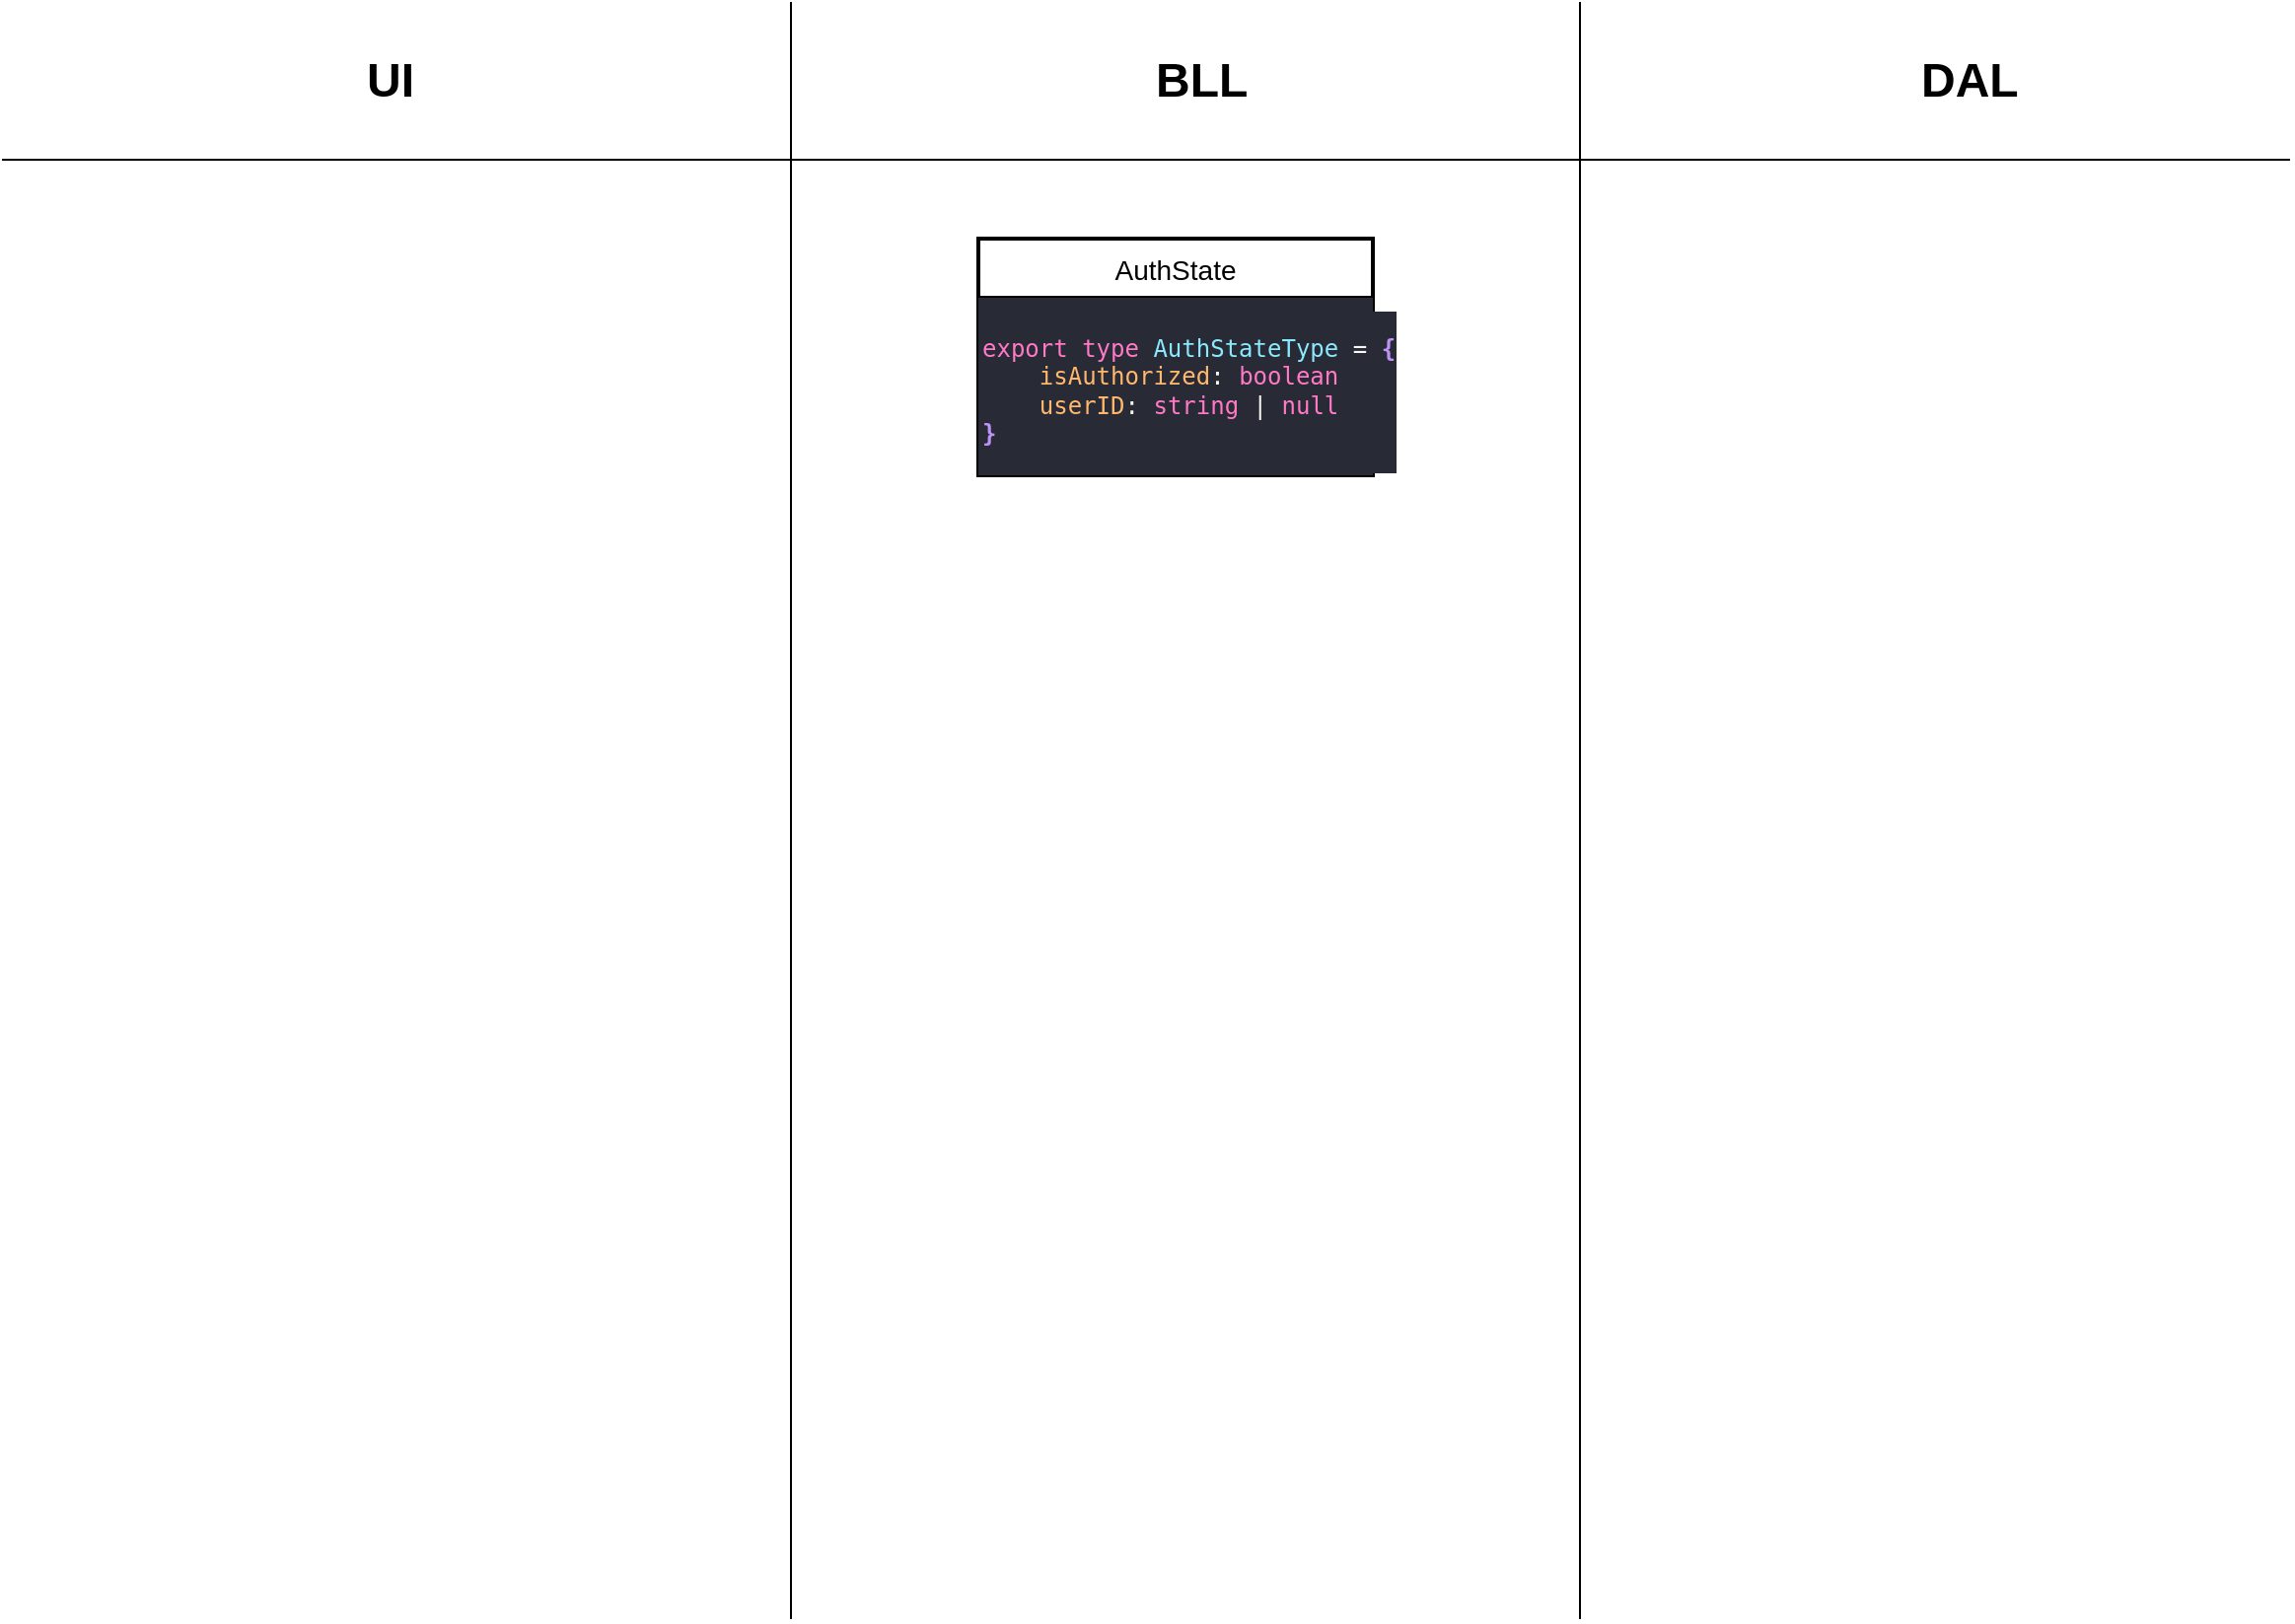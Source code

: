 <mxfile version="14.1.2" type="github">
  <diagram id="jXa0nKBVQRiWJ5VxbzMJ" name="Page-1">
    <mxGraphModel dx="1185" dy="699" grid="1" gridSize="10" guides="1" tooltips="1" connect="1" arrows="1" fold="1" page="1" pageScale="1" pageWidth="1169" pageHeight="827" math="0" shadow="0">
      <root>
        <mxCell id="0" />
        <mxCell id="1" parent="0" />
        <mxCell id="U75aGXr0JZEKEcSMAafv-2" value="" style="endArrow=none;html=1;" edge="1" parent="1">
          <mxGeometry width="50" height="50" relative="1" as="geometry">
            <mxPoint x="400" y="820" as="sourcePoint" />
            <mxPoint x="400" as="targetPoint" />
          </mxGeometry>
        </mxCell>
        <mxCell id="U75aGXr0JZEKEcSMAafv-3" value="" style="endArrow=none;html=1;" edge="1" parent="1">
          <mxGeometry width="50" height="50" relative="1" as="geometry">
            <mxPoint x="800" y="820" as="sourcePoint" />
            <mxPoint x="800" as="targetPoint" />
          </mxGeometry>
        </mxCell>
        <mxCell id="U75aGXr0JZEKEcSMAafv-4" value="" style="endArrow=none;html=1;" edge="1" parent="1">
          <mxGeometry width="50" height="50" relative="1" as="geometry">
            <mxPoint y="80" as="sourcePoint" />
            <mxPoint x="1160" y="80" as="targetPoint" />
          </mxGeometry>
        </mxCell>
        <mxCell id="U75aGXr0JZEKEcSMAafv-12" value="" style="group;" vertex="1" connectable="0" parent="1">
          <mxGeometry x="550" y="20" width="90" height="40" as="geometry" />
        </mxCell>
        <mxCell id="U75aGXr0JZEKEcSMAafv-7" value="&lt;h1&gt;BLL&lt;/h1&gt;" style="text;html=1;strokeColor=none;fillColor=none;spacing=5;spacingTop=-20;whiteSpace=wrap;overflow=hidden;" vertex="1" parent="U75aGXr0JZEKEcSMAafv-12">
          <mxGeometry x="30" width="60" height="40" as="geometry" />
        </mxCell>
        <mxCell id="U75aGXr0JZEKEcSMAafv-10" value="" style="shape=image;html=1;verticalAlign=top;verticalLabelPosition=bottom;labelBackgroundColor=#ffffff;imageAspect=0;aspect=fixed;image=https://cdn4.iconfinder.com/data/icons/logos-brands-5/24/redux-128.png;" vertex="1" parent="U75aGXr0JZEKEcSMAafv-12">
          <mxGeometry y="5" width="30" height="30" as="geometry" />
        </mxCell>
        <mxCell id="U75aGXr0JZEKEcSMAafv-13" value="" style="group;" vertex="1" connectable="0" parent="1">
          <mxGeometry x="150" y="20" width="70" height="40" as="geometry" />
        </mxCell>
        <mxCell id="U75aGXr0JZEKEcSMAafv-6" value="&lt;h1&gt;UI&lt;/h1&gt;" style="text;html=1;strokeColor=none;fillColor=none;spacing=5;spacingTop=-20;whiteSpace=wrap;overflow=hidden;" vertex="1" parent="U75aGXr0JZEKEcSMAafv-13">
          <mxGeometry x="30" width="40" height="40" as="geometry" />
        </mxCell>
        <mxCell id="U75aGXr0JZEKEcSMAafv-11" value="" style="shape=image;html=1;verticalAlign=top;verticalLabelPosition=bottom;labelBackgroundColor=#ffffff;imageAspect=0;aspect=fixed;image=https://cdn4.iconfinder.com/data/icons/logos-brands-5/24/react-128.png;" vertex="1" parent="U75aGXr0JZEKEcSMAafv-13">
          <mxGeometry y="5" width="30" height="30" as="geometry" />
        </mxCell>
        <mxCell id="U75aGXr0JZEKEcSMAafv-15" value="" style="group;" vertex="1" connectable="0" parent="1">
          <mxGeometry x="940" y="20" width="87.5" height="40" as="geometry" />
        </mxCell>
        <mxCell id="U75aGXr0JZEKEcSMAafv-8" value="&lt;h1&gt;DAL&lt;/h1&gt;" style="text;html=1;strokeColor=none;fillColor=none;spacing=5;spacingTop=-20;whiteSpace=wrap;overflow=hidden;" vertex="1" parent="U75aGXr0JZEKEcSMAafv-15">
          <mxGeometry x="27.5" width="60" height="40" as="geometry" />
        </mxCell>
        <mxCell id="U75aGXr0JZEKEcSMAafv-14" value="" style="shape=image;html=1;verticalAlign=top;verticalLabelPosition=bottom;labelBackgroundColor=#ffffff;imageAspect=0;aspect=fixed;image=https://cdn4.iconfinder.com/data/icons/logos-brands-5/24/firebase-128.png;" vertex="1" parent="U75aGXr0JZEKEcSMAafv-15">
          <mxGeometry y="6.25" width="27.5" height="27.5" as="geometry" />
        </mxCell>
        <mxCell id="U75aGXr0JZEKEcSMAafv-16" value="AuthState" style="swimlane;childLayout=stackLayout;horizontal=1;startSize=30;horizontalStack=0;fontSize=14;fontStyle=0;strokeWidth=2;resizeParent=0;resizeLast=1;shadow=0;dashed=0;align=center;" vertex="1" parent="1">
          <mxGeometry x="495" y="120" width="200" height="120" as="geometry" />
        </mxCell>
        <mxCell id="U75aGXr0JZEKEcSMAafv-20" value="&lt;pre style=&quot;color: rgb(248, 248, 242); font-family: &amp;quot;jetbrains mono&amp;quot;, monospace;&quot;&gt;&lt;span style=&quot;color: #ff79c6&quot;&gt;export type &lt;/span&gt;&lt;span style=&quot;color: #8be9fd&quot;&gt;AuthStateType &lt;/span&gt;= &lt;span style=&quot;color: #bd93f9 ; font-weight: bold&quot;&gt;{&lt;br&gt;&lt;/span&gt;&lt;span style=&quot;color: rgb(189, 147, 249); font-weight: bold;&quot;&gt;    &lt;/span&gt;&lt;span style=&quot;color: #ffb86c&quot;&gt;isAuthorized&lt;/span&gt;: &lt;span style=&quot;color: #ff79c6&quot;&gt;boolean&lt;br&gt;&lt;/span&gt;&lt;span style=&quot;color: rgb(255, 121, 198);&quot;&gt;    &lt;/span&gt;&lt;span style=&quot;color: #ffb86c&quot;&gt;userID&lt;/span&gt;: &lt;span style=&quot;color: #ff79c6&quot;&gt;string &lt;/span&gt;| &lt;span style=&quot;color: #ff79c6&quot;&gt;null&lt;br&gt;&lt;/span&gt;&lt;span style=&quot;color: #bd93f9 ; font-weight: bold&quot;&gt;}&lt;/span&gt;&lt;/pre&gt;" style="text;whiteSpace=wrap;html=1;labelBackgroundColor=#282A36;fillColor=#282A36;" vertex="1" parent="U75aGXr0JZEKEcSMAafv-16">
          <mxGeometry y="30" width="200" height="90" as="geometry" />
        </mxCell>
      </root>
    </mxGraphModel>
  </diagram>
</mxfile>
